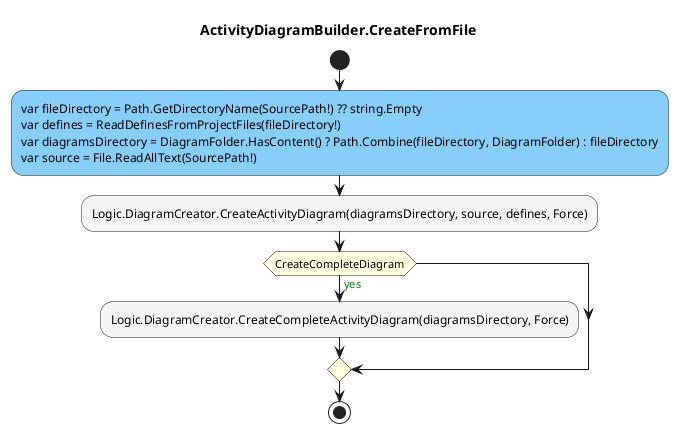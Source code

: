 @startuml ActivityDiagramBuilder.CreateFromFile
title ActivityDiagramBuilder.CreateFromFile
start
#LightSkyBlue:var fileDirectory = Path.GetDirectoryName(SourcePath!) ?? string.Empty\nvar defines = ReadDefinesFromProjectFiles(fileDirectory!)\nvar diagramsDirectory = DiagramFolder.HasContent() ? Path.Combine(fileDirectory, DiagramFolder) : fileDirectory\nvar source = File.ReadAllText(SourcePath!);
#WhiteSmoke:Logic.DiagramCreator.CreateActivityDiagram(diagramsDirectory, source, defines, Force);
#LightYellow:if (CreateCompleteDiagram) then (<color:green>yes)
  #WhiteSmoke:Logic.DiagramCreator.CreateCompleteActivityDiagram(diagramsDirectory, Force);
endif
stop
@enduml
